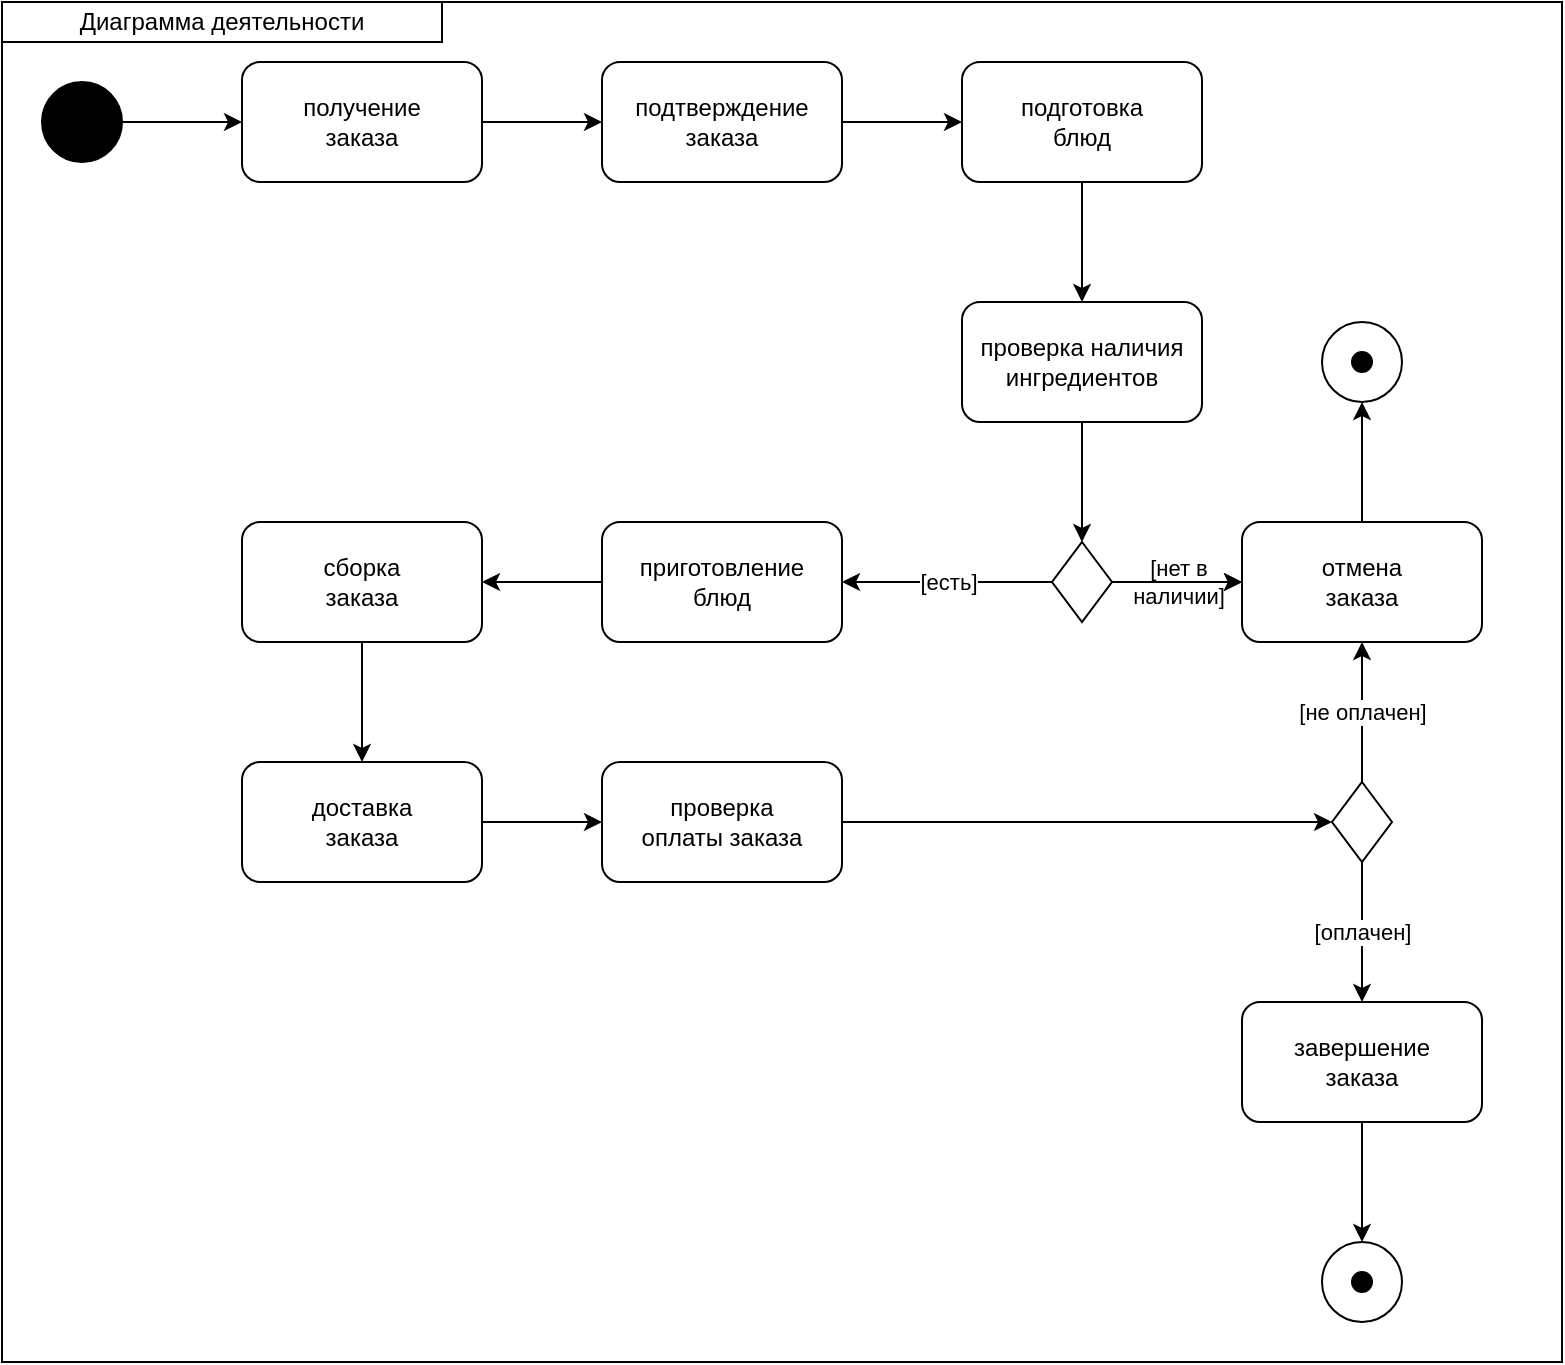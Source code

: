 <mxfile version="24.5.1" type="device">
  <diagram name="Страница — 1" id="ONQHk8nh4URKSF7F34Kl">
    <mxGraphModel dx="1386" dy="759" grid="1" gridSize="10" guides="1" tooltips="1" connect="1" arrows="1" fold="1" page="1" pageScale="1" pageWidth="827" pageHeight="1169" math="0" shadow="0">
      <root>
        <mxCell id="0" />
        <mxCell id="1" parent="0" />
        <mxCell id="cNuuvvC3TBAKv0lrkBh6-1" value="" style="ellipse;whiteSpace=wrap;html=1;aspect=fixed;fillColor=#000000;" vertex="1" parent="1">
          <mxGeometry x="40" y="60" width="40" height="40" as="geometry" />
        </mxCell>
        <mxCell id="cNuuvvC3TBAKv0lrkBh6-2" value="получение&lt;div&gt;заказа&lt;/div&gt;" style="rounded=1;whiteSpace=wrap;html=1;" vertex="1" parent="1">
          <mxGeometry x="140" y="50" width="120" height="60" as="geometry" />
        </mxCell>
        <mxCell id="cNuuvvC3TBAKv0lrkBh6-3" value="подтверждение&lt;div&gt;заказа&lt;/div&gt;" style="rounded=1;whiteSpace=wrap;html=1;" vertex="1" parent="1">
          <mxGeometry x="320" y="50" width="120" height="60" as="geometry" />
        </mxCell>
        <mxCell id="cNuuvvC3TBAKv0lrkBh6-4" value="подготовка&lt;div&gt;блюд&lt;/div&gt;" style="rounded=1;whiteSpace=wrap;html=1;" vertex="1" parent="1">
          <mxGeometry x="500" y="50" width="120" height="60" as="geometry" />
        </mxCell>
        <mxCell id="cNuuvvC3TBAKv0lrkBh6-5" value="проверка наличия&lt;div&gt;ингредиентов&lt;/div&gt;" style="rounded=1;whiteSpace=wrap;html=1;" vertex="1" parent="1">
          <mxGeometry x="500" y="170" width="120" height="60" as="geometry" />
        </mxCell>
        <mxCell id="cNuuvvC3TBAKv0lrkBh6-6" value="" style="rhombus;whiteSpace=wrap;html=1;" vertex="1" parent="1">
          <mxGeometry x="545" y="290" width="30" height="40" as="geometry" />
        </mxCell>
        <mxCell id="cNuuvvC3TBAKv0lrkBh6-7" value="" style="rhombus;whiteSpace=wrap;html=1;" vertex="1" parent="1">
          <mxGeometry x="685" y="410" width="30" height="40" as="geometry" />
        </mxCell>
        <mxCell id="cNuuvvC3TBAKv0lrkBh6-8" value="приготовление&lt;div&gt;блюд&lt;/div&gt;" style="rounded=1;whiteSpace=wrap;html=1;" vertex="1" parent="1">
          <mxGeometry x="320" y="280" width="120" height="60" as="geometry" />
        </mxCell>
        <mxCell id="cNuuvvC3TBAKv0lrkBh6-9" value="сборка&lt;div&gt;заказа&lt;/div&gt;" style="rounded=1;whiteSpace=wrap;html=1;" vertex="1" parent="1">
          <mxGeometry x="140" y="280" width="120" height="60" as="geometry" />
        </mxCell>
        <mxCell id="cNuuvvC3TBAKv0lrkBh6-10" value="доставка&lt;div&gt;заказа&lt;/div&gt;" style="rounded=1;whiteSpace=wrap;html=1;" vertex="1" parent="1">
          <mxGeometry x="140" y="400" width="120" height="60" as="geometry" />
        </mxCell>
        <mxCell id="cNuuvvC3TBAKv0lrkBh6-11" value="отмена&lt;div&gt;заказа&lt;/div&gt;" style="rounded=1;whiteSpace=wrap;html=1;" vertex="1" parent="1">
          <mxGeometry x="640" y="280" width="120" height="60" as="geometry" />
        </mxCell>
        <mxCell id="cNuuvvC3TBAKv0lrkBh6-12" value="завершение&lt;div&gt;заказа&lt;/div&gt;" style="rounded=1;whiteSpace=wrap;html=1;" vertex="1" parent="1">
          <mxGeometry x="640" y="520" width="120" height="60" as="geometry" />
        </mxCell>
        <mxCell id="cNuuvvC3TBAKv0lrkBh6-13" value="" style="ellipse;whiteSpace=wrap;html=1;aspect=fixed;" vertex="1" parent="1">
          <mxGeometry x="680" y="640" width="40" height="40" as="geometry" />
        </mxCell>
        <mxCell id="cNuuvvC3TBAKv0lrkBh6-14" value="" style="ellipse;whiteSpace=wrap;html=1;aspect=fixed;fillColor=#000000;" vertex="1" parent="1">
          <mxGeometry x="695" y="655" width="10" height="10" as="geometry" />
        </mxCell>
        <mxCell id="cNuuvvC3TBAKv0lrkBh6-15" value="" style="endArrow=classic;html=1;rounded=0;exitX=1;exitY=0.5;exitDx=0;exitDy=0;entryX=0;entryY=0.5;entryDx=0;entryDy=0;" edge="1" parent="1" source="cNuuvvC3TBAKv0lrkBh6-1" target="cNuuvvC3TBAKv0lrkBh6-2">
          <mxGeometry width="50" height="50" relative="1" as="geometry">
            <mxPoint x="390" y="420" as="sourcePoint" />
            <mxPoint x="440" y="370" as="targetPoint" />
          </mxGeometry>
        </mxCell>
        <mxCell id="cNuuvvC3TBAKv0lrkBh6-16" value="" style="endArrow=classic;html=1;rounded=0;exitX=1;exitY=0.5;exitDx=0;exitDy=0;entryX=0;entryY=0.5;entryDx=0;entryDy=0;" edge="1" parent="1" source="cNuuvvC3TBAKv0lrkBh6-2" target="cNuuvvC3TBAKv0lrkBh6-3">
          <mxGeometry width="50" height="50" relative="1" as="geometry">
            <mxPoint x="390" y="420" as="sourcePoint" />
            <mxPoint x="440" y="370" as="targetPoint" />
          </mxGeometry>
        </mxCell>
        <mxCell id="cNuuvvC3TBAKv0lrkBh6-17" value="" style="endArrow=classic;html=1;rounded=0;exitX=1;exitY=0.5;exitDx=0;exitDy=0;entryX=0;entryY=0.5;entryDx=0;entryDy=0;" edge="1" parent="1" source="cNuuvvC3TBAKv0lrkBh6-3" target="cNuuvvC3TBAKv0lrkBh6-4">
          <mxGeometry width="50" height="50" relative="1" as="geometry">
            <mxPoint x="390" y="420" as="sourcePoint" />
            <mxPoint x="440" y="370" as="targetPoint" />
          </mxGeometry>
        </mxCell>
        <mxCell id="cNuuvvC3TBAKv0lrkBh6-18" value="проверка&lt;div&gt;оплаты заказа&lt;/div&gt;" style="rounded=1;whiteSpace=wrap;html=1;" vertex="1" parent="1">
          <mxGeometry x="320" y="400" width="120" height="60" as="geometry" />
        </mxCell>
        <mxCell id="cNuuvvC3TBAKv0lrkBh6-19" value="" style="endArrow=classic;html=1;rounded=0;exitX=0.5;exitY=1;exitDx=0;exitDy=0;entryX=0.5;entryY=0;entryDx=0;entryDy=0;" edge="1" parent="1" source="cNuuvvC3TBAKv0lrkBh6-4" target="cNuuvvC3TBAKv0lrkBh6-5">
          <mxGeometry width="50" height="50" relative="1" as="geometry">
            <mxPoint x="390" y="420" as="sourcePoint" />
            <mxPoint x="440" y="370" as="targetPoint" />
          </mxGeometry>
        </mxCell>
        <mxCell id="cNuuvvC3TBAKv0lrkBh6-20" value="" style="endArrow=classic;html=1;rounded=0;exitX=0.5;exitY=1;exitDx=0;exitDy=0;entryX=0.5;entryY=0;entryDx=0;entryDy=0;" edge="1" parent="1" source="cNuuvvC3TBAKv0lrkBh6-5" target="cNuuvvC3TBAKv0lrkBh6-6">
          <mxGeometry width="50" height="50" relative="1" as="geometry">
            <mxPoint x="390" y="420" as="sourcePoint" />
            <mxPoint x="440" y="370" as="targetPoint" />
          </mxGeometry>
        </mxCell>
        <mxCell id="cNuuvvC3TBAKv0lrkBh6-21" value="[есть]" style="endArrow=classic;html=1;rounded=0;entryX=1;entryY=0.5;entryDx=0;entryDy=0;exitX=0;exitY=0.5;exitDx=0;exitDy=0;" edge="1" parent="1" source="cNuuvvC3TBAKv0lrkBh6-6" target="cNuuvvC3TBAKv0lrkBh6-8">
          <mxGeometry width="50" height="50" relative="1" as="geometry">
            <mxPoint x="390" y="420" as="sourcePoint" />
            <mxPoint x="440" y="370" as="targetPoint" />
          </mxGeometry>
        </mxCell>
        <mxCell id="cNuuvvC3TBAKv0lrkBh6-22" value="[нет в&lt;div&gt;наличии]&lt;/div&gt;" style="endArrow=classic;html=1;rounded=0;exitX=1;exitY=0.5;exitDx=0;exitDy=0;entryX=0;entryY=0.5;entryDx=0;entryDy=0;" edge="1" parent="1" source="cNuuvvC3TBAKv0lrkBh6-6" target="cNuuvvC3TBAKv0lrkBh6-11">
          <mxGeometry width="50" height="50" relative="1" as="geometry">
            <mxPoint x="390" y="420" as="sourcePoint" />
            <mxPoint x="440" y="370" as="targetPoint" />
          </mxGeometry>
        </mxCell>
        <mxCell id="cNuuvvC3TBAKv0lrkBh6-23" value="[не оплачен]" style="endArrow=classic;html=1;rounded=0;entryX=0.5;entryY=1;entryDx=0;entryDy=0;exitX=0.5;exitY=0;exitDx=0;exitDy=0;" edge="1" parent="1" source="cNuuvvC3TBAKv0lrkBh6-7" target="cNuuvvC3TBAKv0lrkBh6-11">
          <mxGeometry width="50" height="50" relative="1" as="geometry">
            <mxPoint x="390" y="420" as="sourcePoint" />
            <mxPoint x="440" y="370" as="targetPoint" />
          </mxGeometry>
        </mxCell>
        <mxCell id="cNuuvvC3TBAKv0lrkBh6-24" value="[оплачен]" style="endArrow=classic;html=1;rounded=0;entryX=0.5;entryY=0;entryDx=0;entryDy=0;exitX=0.5;exitY=1;exitDx=0;exitDy=0;" edge="1" parent="1" source="cNuuvvC3TBAKv0lrkBh6-7" target="cNuuvvC3TBAKv0lrkBh6-12">
          <mxGeometry width="50" height="50" relative="1" as="geometry">
            <mxPoint x="390" y="420" as="sourcePoint" />
            <mxPoint x="440" y="370" as="targetPoint" />
          </mxGeometry>
        </mxCell>
        <mxCell id="cNuuvvC3TBAKv0lrkBh6-25" value="" style="endArrow=classic;html=1;rounded=0;entryX=0.5;entryY=0;entryDx=0;entryDy=0;exitX=0.5;exitY=1;exitDx=0;exitDy=0;" edge="1" parent="1" source="cNuuvvC3TBAKv0lrkBh6-12" target="cNuuvvC3TBAKv0lrkBh6-13">
          <mxGeometry width="50" height="50" relative="1" as="geometry">
            <mxPoint x="390" y="420" as="sourcePoint" />
            <mxPoint x="440" y="370" as="targetPoint" />
          </mxGeometry>
        </mxCell>
        <mxCell id="cNuuvvC3TBAKv0lrkBh6-26" value="" style="endArrow=classic;html=1;rounded=0;exitX=1;exitY=0.5;exitDx=0;exitDy=0;entryX=0;entryY=0.5;entryDx=0;entryDy=0;" edge="1" parent="1" source="cNuuvvC3TBAKv0lrkBh6-10" target="cNuuvvC3TBAKv0lrkBh6-18">
          <mxGeometry width="50" height="50" relative="1" as="geometry">
            <mxPoint x="390" y="420" as="sourcePoint" />
            <mxPoint x="440" y="370" as="targetPoint" />
          </mxGeometry>
        </mxCell>
        <mxCell id="cNuuvvC3TBAKv0lrkBh6-27" value="" style="endArrow=classic;html=1;rounded=0;exitX=0.5;exitY=1;exitDx=0;exitDy=0;entryX=0.5;entryY=0;entryDx=0;entryDy=0;" edge="1" parent="1" source="cNuuvvC3TBAKv0lrkBh6-9" target="cNuuvvC3TBAKv0lrkBh6-10">
          <mxGeometry width="50" height="50" relative="1" as="geometry">
            <mxPoint x="390" y="420" as="sourcePoint" />
            <mxPoint x="440" y="370" as="targetPoint" />
          </mxGeometry>
        </mxCell>
        <mxCell id="cNuuvvC3TBAKv0lrkBh6-28" value="" style="endArrow=classic;html=1;rounded=0;entryX=1;entryY=0.5;entryDx=0;entryDy=0;exitX=0;exitY=0.5;exitDx=0;exitDy=0;" edge="1" parent="1" source="cNuuvvC3TBAKv0lrkBh6-8" target="cNuuvvC3TBAKv0lrkBh6-9">
          <mxGeometry width="50" height="50" relative="1" as="geometry">
            <mxPoint x="390" y="420" as="sourcePoint" />
            <mxPoint x="440" y="370" as="targetPoint" />
          </mxGeometry>
        </mxCell>
        <mxCell id="cNuuvvC3TBAKv0lrkBh6-29" value="" style="endArrow=classic;html=1;rounded=0;exitX=1;exitY=0.5;exitDx=0;exitDy=0;entryX=0;entryY=0.5;entryDx=0;entryDy=0;" edge="1" parent="1" source="cNuuvvC3TBAKv0lrkBh6-18" target="cNuuvvC3TBAKv0lrkBh6-7">
          <mxGeometry width="50" height="50" relative="1" as="geometry">
            <mxPoint x="390" y="420" as="sourcePoint" />
            <mxPoint x="440" y="370" as="targetPoint" />
          </mxGeometry>
        </mxCell>
        <mxCell id="cNuuvvC3TBAKv0lrkBh6-30" value="" style="ellipse;whiteSpace=wrap;html=1;aspect=fixed;" vertex="1" parent="1">
          <mxGeometry x="680" y="180" width="40" height="40" as="geometry" />
        </mxCell>
        <mxCell id="cNuuvvC3TBAKv0lrkBh6-31" value="" style="endArrow=classic;html=1;rounded=0;entryX=0.5;entryY=1;entryDx=0;entryDy=0;exitX=0.5;exitY=0;exitDx=0;exitDy=0;" edge="1" parent="1" source="cNuuvvC3TBAKv0lrkBh6-11" target="cNuuvvC3TBAKv0lrkBh6-30">
          <mxGeometry width="50" height="50" relative="1" as="geometry">
            <mxPoint x="390" y="420" as="sourcePoint" />
            <mxPoint x="680" y="250" as="targetPoint" />
          </mxGeometry>
        </mxCell>
        <mxCell id="cNuuvvC3TBAKv0lrkBh6-32" value="" style="ellipse;whiteSpace=wrap;html=1;aspect=fixed;fillColor=#000000;" vertex="1" parent="1">
          <mxGeometry x="695" y="195" width="10" height="10" as="geometry" />
        </mxCell>
        <mxCell id="cNuuvvC3TBAKv0lrkBh6-33" value="" style="endArrow=classic;html=1;rounded=0;exitX=1;exitY=0.5;exitDx=0;exitDy=0;" edge="1" parent="1" source="cNuuvvC3TBAKv0lrkBh6-6">
          <mxGeometry width="50" height="50" relative="1" as="geometry">
            <mxPoint x="390" y="420" as="sourcePoint" />
            <mxPoint x="640" y="310" as="targetPoint" />
          </mxGeometry>
        </mxCell>
        <mxCell id="cNuuvvC3TBAKv0lrkBh6-34" value="" style="rounded=0;whiteSpace=wrap;html=1;fillColor=none;" vertex="1" parent="1">
          <mxGeometry x="20" y="20" width="780" height="680" as="geometry" />
        </mxCell>
        <mxCell id="cNuuvvC3TBAKv0lrkBh6-35" value="Диаграмма деятельности" style="rounded=0;whiteSpace=wrap;html=1;" vertex="1" parent="1">
          <mxGeometry x="20" y="20" width="220" height="20" as="geometry" />
        </mxCell>
      </root>
    </mxGraphModel>
  </diagram>
</mxfile>
